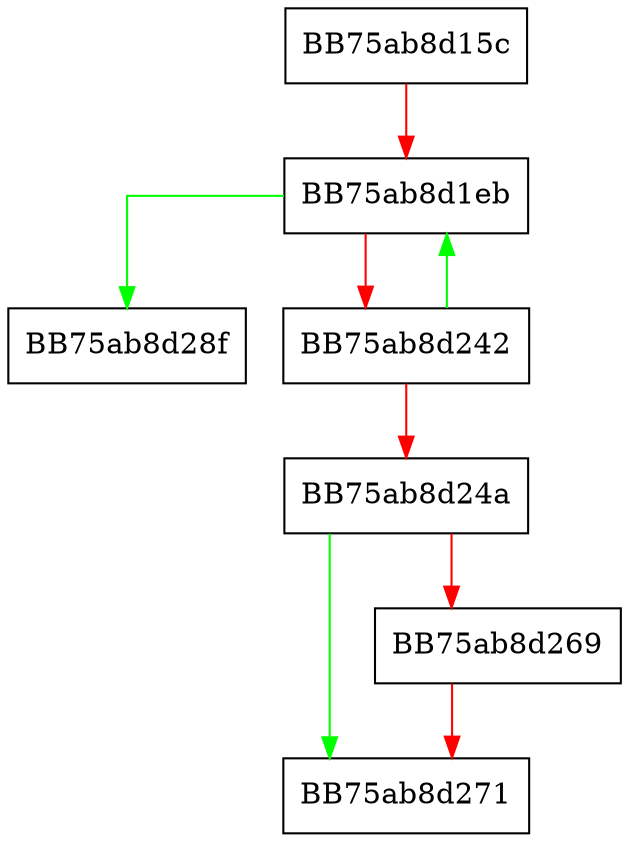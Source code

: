 digraph GetCftHashes {
  node [shape="box"];
  graph [splines=ortho];
  BB75ab8d15c -> BB75ab8d1eb [color="red"];
  BB75ab8d1eb -> BB75ab8d28f [color="green"];
  BB75ab8d1eb -> BB75ab8d242 [color="red"];
  BB75ab8d242 -> BB75ab8d1eb [color="green"];
  BB75ab8d242 -> BB75ab8d24a [color="red"];
  BB75ab8d24a -> BB75ab8d271 [color="green"];
  BB75ab8d24a -> BB75ab8d269 [color="red"];
  BB75ab8d269 -> BB75ab8d271 [color="red"];
}